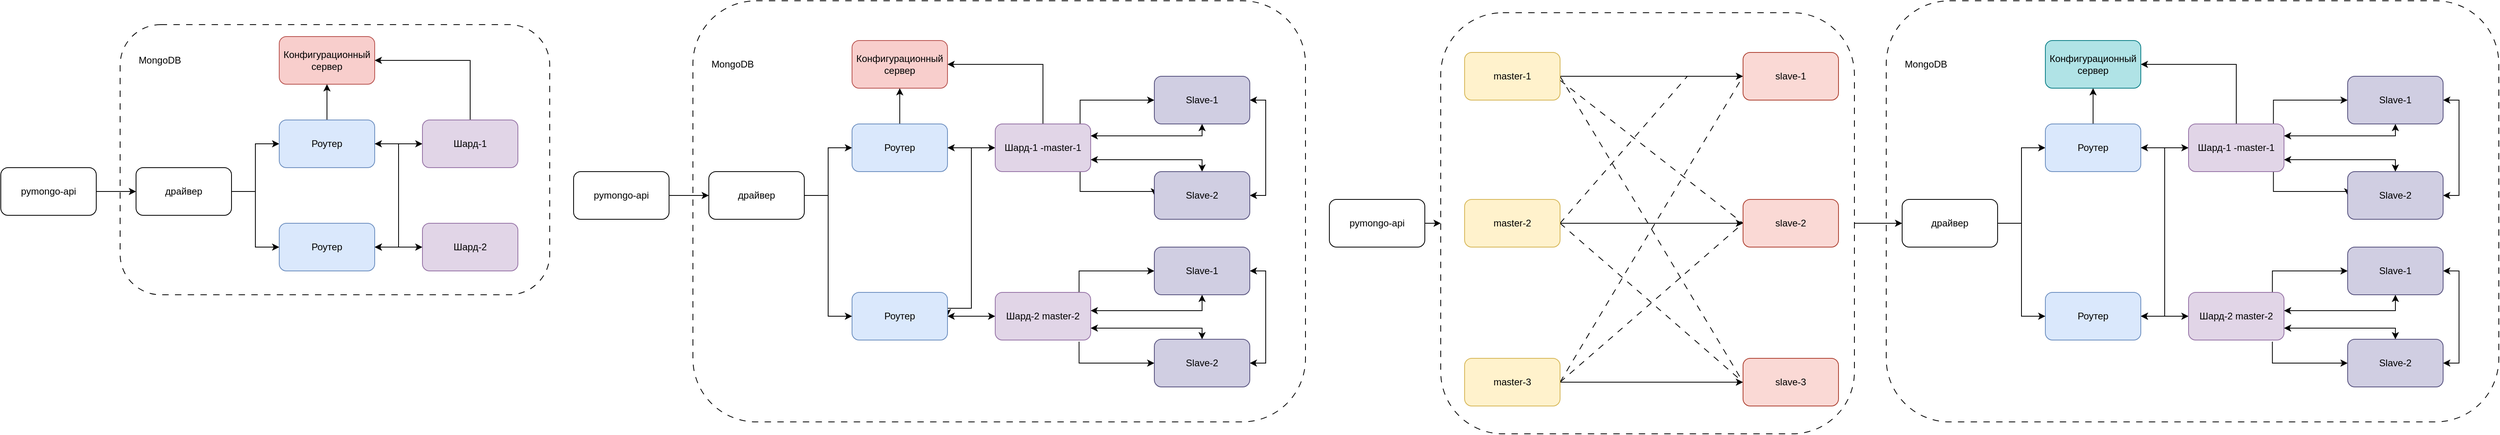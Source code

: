 <mxfile version="28.0.5">
  <diagram name="Page-1" id="-H_mtQnk-PTXWXPvYvuk">
    <mxGraphModel dx="2084" dy="1260" grid="1" gridSize="10" guides="1" tooltips="1" connect="1" arrows="1" fold="1" page="1" pageScale="1" pageWidth="1169" pageHeight="827" math="0" shadow="0">
      <root>
        <mxCell id="0" />
        <mxCell id="1" parent="0" />
        <mxCell id="wrTS2ag3K-Q0ujI1VsMi-19" value="" style="rounded=1;whiteSpace=wrap;html=1;fillColor=none;dashed=1;dashPattern=8 8;" vertex="1" parent="1">
          <mxGeometry x="870" y="110" width="770" height="530" as="geometry" />
        </mxCell>
        <mxCell id="wrTS2ag3K-Q0ujI1VsMi-2" value="" style="rounded=1;whiteSpace=wrap;html=1;fillColor=none;dashed=1;dashPattern=8 8;" vertex="1" parent="1">
          <mxGeometry x="150" y="140" width="540" height="340" as="geometry" />
        </mxCell>
        <mxCell id="zA23MoTUsTF4_91t8viU-3" value="pymongo-api" style="rounded=1;whiteSpace=wrap;html=1;" parent="1" vertex="1">
          <mxGeometry y="320" width="120" height="60" as="geometry" />
        </mxCell>
        <mxCell id="zA23MoTUsTF4_91t8viU-4" style="edgeStyle=orthogonalEdgeStyle;rounded=0;orthogonalLoop=1;jettySize=auto;html=1;exitX=1;exitY=0.5;exitDx=0;exitDy=0;entryX=0;entryY=0.5;entryDx=0;entryDy=0;" parent="1" source="wrTS2ag3K-Q0ujI1VsMi-7" target="wrTS2ag3K-Q0ujI1VsMi-4" edge="1">
          <mxGeometry relative="1" as="geometry">
            <mxPoint x="340" y="190" as="targetPoint" />
          </mxGeometry>
        </mxCell>
        <mxCell id="wrTS2ag3K-Q0ujI1VsMi-1" value="Конфигурационный сервер" style="rounded=1;whiteSpace=wrap;html=1;fillColor=#f8cecc;strokeColor=#b85450;" vertex="1" parent="1">
          <mxGeometry x="350" y="155" width="120" height="60" as="geometry" />
        </mxCell>
        <mxCell id="wrTS2ag3K-Q0ujI1VsMi-6" style="edgeStyle=orthogonalEdgeStyle;rounded=0;orthogonalLoop=1;jettySize=auto;html=1;exitX=1;exitY=0.5;exitDx=0;exitDy=0;entryX=1;entryY=0.5;entryDx=0;entryDy=0;" edge="1" parent="1" source="wrTS2ag3K-Q0ujI1VsMi-4" target="wrTS2ag3K-Q0ujI1VsMi-5">
          <mxGeometry relative="1" as="geometry">
            <mxPoint x="470" y="399" as="targetPoint" />
            <Array as="points">
              <mxPoint x="500" y="290" />
              <mxPoint x="500" y="420" />
            </Array>
          </mxGeometry>
        </mxCell>
        <mxCell id="wrTS2ag3K-Q0ujI1VsMi-18" style="edgeStyle=orthogonalEdgeStyle;rounded=0;orthogonalLoop=1;jettySize=auto;html=1;entryX=0.5;entryY=1;entryDx=0;entryDy=0;" edge="1" parent="1" source="wrTS2ag3K-Q0ujI1VsMi-4" target="wrTS2ag3K-Q0ujI1VsMi-1">
          <mxGeometry relative="1" as="geometry" />
        </mxCell>
        <mxCell id="wrTS2ag3K-Q0ujI1VsMi-4" value="Роутер" style="rounded=1;whiteSpace=wrap;html=1;fillColor=#dae8fc;strokeColor=#6c8ebf;" vertex="1" parent="1">
          <mxGeometry x="350" y="260" width="120" height="60" as="geometry" />
        </mxCell>
        <mxCell id="wrTS2ag3K-Q0ujI1VsMi-5" value="Роутер" style="rounded=1;whiteSpace=wrap;html=1;fillColor=#dae8fc;strokeColor=#6c8ebf;" vertex="1" parent="1">
          <mxGeometry x="350" y="390" width="120" height="60" as="geometry" />
        </mxCell>
        <mxCell id="wrTS2ag3K-Q0ujI1VsMi-9" value="MongoDB" style="text;html=1;align=center;verticalAlign=middle;whiteSpace=wrap;rounded=0;" vertex="1" parent="1">
          <mxGeometry x="170" y="170" width="60" height="30" as="geometry" />
        </mxCell>
        <mxCell id="wrTS2ag3K-Q0ujI1VsMi-10" value="" style="edgeStyle=orthogonalEdgeStyle;rounded=0;orthogonalLoop=1;jettySize=auto;html=1;exitX=1;exitY=0.5;exitDx=0;exitDy=0;entryX=0;entryY=0.5;entryDx=0;entryDy=0;entryPerimeter=0;" edge="1" parent="1" source="zA23MoTUsTF4_91t8viU-3" target="wrTS2ag3K-Q0ujI1VsMi-7">
          <mxGeometry relative="1" as="geometry">
            <mxPoint x="-10" y="324" as="sourcePoint" />
            <mxPoint x="340" y="190" as="targetPoint" />
          </mxGeometry>
        </mxCell>
        <mxCell id="wrTS2ag3K-Q0ujI1VsMi-11" style="edgeStyle=orthogonalEdgeStyle;rounded=0;orthogonalLoop=1;jettySize=auto;html=1;exitX=1;exitY=0.5;exitDx=0;exitDy=0;entryX=0;entryY=0.5;entryDx=0;entryDy=0;" edge="1" parent="1" source="wrTS2ag3K-Q0ujI1VsMi-7" target="wrTS2ag3K-Q0ujI1VsMi-5">
          <mxGeometry relative="1" as="geometry" />
        </mxCell>
        <mxCell id="wrTS2ag3K-Q0ujI1VsMi-7" value="драйвер" style="rounded=1;whiteSpace=wrap;html=1;" vertex="1" parent="1">
          <mxGeometry x="170" y="320" width="120" height="60" as="geometry" />
        </mxCell>
        <mxCell id="wrTS2ag3K-Q0ujI1VsMi-16" style="edgeStyle=orthogonalEdgeStyle;rounded=0;orthogonalLoop=1;jettySize=auto;html=1;entryX=1;entryY=0.5;entryDx=0;entryDy=0;startArrow=classic;startFill=1;" edge="1" parent="1" source="wrTS2ag3K-Q0ujI1VsMi-12" target="wrTS2ag3K-Q0ujI1VsMi-4">
          <mxGeometry relative="1" as="geometry" />
        </mxCell>
        <mxCell id="wrTS2ag3K-Q0ujI1VsMi-17" style="edgeStyle=orthogonalEdgeStyle;rounded=0;orthogonalLoop=1;jettySize=auto;html=1;exitX=0.5;exitY=0;exitDx=0;exitDy=0;entryX=1;entryY=0.5;entryDx=0;entryDy=0;" edge="1" parent="1" source="wrTS2ag3K-Q0ujI1VsMi-12" target="wrTS2ag3K-Q0ujI1VsMi-1">
          <mxGeometry relative="1" as="geometry" />
        </mxCell>
        <mxCell id="wrTS2ag3K-Q0ujI1VsMi-12" value="Шард-1" style="rounded=1;whiteSpace=wrap;html=1;fillColor=#e1d5e7;strokeColor=#9673a6;" vertex="1" parent="1">
          <mxGeometry x="530" y="260" width="120" height="60" as="geometry" />
        </mxCell>
        <mxCell id="wrTS2ag3K-Q0ujI1VsMi-15" style="edgeStyle=orthogonalEdgeStyle;rounded=0;orthogonalLoop=1;jettySize=auto;html=1;exitX=0;exitY=0.5;exitDx=0;exitDy=0;entryX=1;entryY=0.5;entryDx=0;entryDy=0;startArrow=classic;startFill=1;" edge="1" parent="1" source="wrTS2ag3K-Q0ujI1VsMi-13" target="wrTS2ag3K-Q0ujI1VsMi-5">
          <mxGeometry relative="1" as="geometry" />
        </mxCell>
        <mxCell id="wrTS2ag3K-Q0ujI1VsMi-13" value="Шард-2" style="rounded=1;whiteSpace=wrap;html=1;fillColor=#e1d5e7;strokeColor=#9673a6;" vertex="1" parent="1">
          <mxGeometry x="530" y="390" width="120" height="60" as="geometry" />
        </mxCell>
        <mxCell id="wrTS2ag3K-Q0ujI1VsMi-20" value="pymongo-api" style="rounded=1;whiteSpace=wrap;html=1;" vertex="1" parent="1">
          <mxGeometry x="720" y="325" width="120" height="60" as="geometry" />
        </mxCell>
        <mxCell id="wrTS2ag3K-Q0ujI1VsMi-21" style="edgeStyle=orthogonalEdgeStyle;rounded=0;orthogonalLoop=1;jettySize=auto;html=1;exitX=1;exitY=0.5;exitDx=0;exitDy=0;entryX=0;entryY=0.5;entryDx=0;entryDy=0;" edge="1" parent="1" source="wrTS2ag3K-Q0ujI1VsMi-30" target="wrTS2ag3K-Q0ujI1VsMi-25">
          <mxGeometry relative="1" as="geometry">
            <mxPoint x="1060" y="195" as="targetPoint" />
          </mxGeometry>
        </mxCell>
        <mxCell id="wrTS2ag3K-Q0ujI1VsMi-22" value="Конфигурационный сервер" style="rounded=1;whiteSpace=wrap;html=1;fillColor=#f8cecc;strokeColor=#b85450;" vertex="1" parent="1">
          <mxGeometry x="1070" y="160" width="120" height="60" as="geometry" />
        </mxCell>
        <mxCell id="wrTS2ag3K-Q0ujI1VsMi-23" style="edgeStyle=orthogonalEdgeStyle;rounded=0;orthogonalLoop=1;jettySize=auto;html=1;exitX=1;exitY=0.5;exitDx=0;exitDy=0;entryX=1;entryY=0.5;entryDx=0;entryDy=0;" edge="1" parent="1" source="wrTS2ag3K-Q0ujI1VsMi-25" target="wrTS2ag3K-Q0ujI1VsMi-26">
          <mxGeometry relative="1" as="geometry">
            <mxPoint x="1190" y="404" as="targetPoint" />
            <Array as="points">
              <mxPoint x="1220" y="295" />
              <mxPoint x="1220" y="497" />
            </Array>
          </mxGeometry>
        </mxCell>
        <mxCell id="wrTS2ag3K-Q0ujI1VsMi-24" style="edgeStyle=orthogonalEdgeStyle;rounded=0;orthogonalLoop=1;jettySize=auto;html=1;entryX=0.5;entryY=1;entryDx=0;entryDy=0;" edge="1" parent="1" source="wrTS2ag3K-Q0ujI1VsMi-25" target="wrTS2ag3K-Q0ujI1VsMi-22">
          <mxGeometry relative="1" as="geometry" />
        </mxCell>
        <mxCell id="wrTS2ag3K-Q0ujI1VsMi-25" value="Роутер" style="rounded=1;whiteSpace=wrap;html=1;fillColor=#dae8fc;strokeColor=#6c8ebf;" vertex="1" parent="1">
          <mxGeometry x="1070" y="265" width="120" height="60" as="geometry" />
        </mxCell>
        <mxCell id="wrTS2ag3K-Q0ujI1VsMi-26" value="Роутер" style="rounded=1;whiteSpace=wrap;html=1;fillColor=#dae8fc;strokeColor=#6c8ebf;" vertex="1" parent="1">
          <mxGeometry x="1070" y="477" width="120" height="60" as="geometry" />
        </mxCell>
        <mxCell id="wrTS2ag3K-Q0ujI1VsMi-27" value="MongoDB" style="text;html=1;align=center;verticalAlign=middle;whiteSpace=wrap;rounded=0;" vertex="1" parent="1">
          <mxGeometry x="890" y="175" width="60" height="30" as="geometry" />
        </mxCell>
        <mxCell id="wrTS2ag3K-Q0ujI1VsMi-28" value="" style="edgeStyle=orthogonalEdgeStyle;rounded=0;orthogonalLoop=1;jettySize=auto;html=1;exitX=1;exitY=0.5;exitDx=0;exitDy=0;entryX=0;entryY=0.5;entryDx=0;entryDy=0;entryPerimeter=0;" edge="1" parent="1" source="wrTS2ag3K-Q0ujI1VsMi-20" target="wrTS2ag3K-Q0ujI1VsMi-30">
          <mxGeometry relative="1" as="geometry">
            <mxPoint x="710" y="329" as="sourcePoint" />
            <mxPoint x="1060" y="195" as="targetPoint" />
          </mxGeometry>
        </mxCell>
        <mxCell id="wrTS2ag3K-Q0ujI1VsMi-29" style="edgeStyle=orthogonalEdgeStyle;rounded=0;orthogonalLoop=1;jettySize=auto;html=1;exitX=1;exitY=0.5;exitDx=0;exitDy=0;entryX=0;entryY=0.5;entryDx=0;entryDy=0;" edge="1" parent="1" source="wrTS2ag3K-Q0ujI1VsMi-30" target="wrTS2ag3K-Q0ujI1VsMi-26">
          <mxGeometry relative="1" as="geometry" />
        </mxCell>
        <mxCell id="wrTS2ag3K-Q0ujI1VsMi-30" value="драйвер" style="rounded=1;whiteSpace=wrap;html=1;" vertex="1" parent="1">
          <mxGeometry x="890" y="325" width="120" height="60" as="geometry" />
        </mxCell>
        <mxCell id="wrTS2ag3K-Q0ujI1VsMi-31" style="edgeStyle=orthogonalEdgeStyle;rounded=0;orthogonalLoop=1;jettySize=auto;html=1;entryX=1;entryY=0.5;entryDx=0;entryDy=0;startArrow=classic;startFill=1;" edge="1" parent="1" source="wrTS2ag3K-Q0ujI1VsMi-33" target="wrTS2ag3K-Q0ujI1VsMi-25">
          <mxGeometry relative="1" as="geometry" />
        </mxCell>
        <mxCell id="wrTS2ag3K-Q0ujI1VsMi-32" style="edgeStyle=orthogonalEdgeStyle;rounded=0;orthogonalLoop=1;jettySize=auto;html=1;exitX=0.5;exitY=0;exitDx=0;exitDy=0;entryX=1;entryY=0.5;entryDx=0;entryDy=0;" edge="1" parent="1" source="wrTS2ag3K-Q0ujI1VsMi-33" target="wrTS2ag3K-Q0ujI1VsMi-22">
          <mxGeometry relative="1" as="geometry" />
        </mxCell>
        <mxCell id="wrTS2ag3K-Q0ujI1VsMi-43" style="edgeStyle=orthogonalEdgeStyle;rounded=0;orthogonalLoop=1;jettySize=auto;html=1;entryX=0;entryY=0.5;entryDx=0;entryDy=0;exitX=0.889;exitY=0.022;exitDx=0;exitDy=0;exitPerimeter=0;" edge="1" parent="1" source="wrTS2ag3K-Q0ujI1VsMi-33" target="wrTS2ag3K-Q0ujI1VsMi-41">
          <mxGeometry relative="1" as="geometry">
            <Array as="points">
              <mxPoint x="1357" y="235" />
            </Array>
          </mxGeometry>
        </mxCell>
        <mxCell id="wrTS2ag3K-Q0ujI1VsMi-44" style="edgeStyle=orthogonalEdgeStyle;rounded=0;orthogonalLoop=1;jettySize=auto;html=1;entryX=0;entryY=0.5;entryDx=0;entryDy=0;exitX=0.889;exitY=0.978;exitDx=0;exitDy=0;exitPerimeter=0;" edge="1" parent="1" source="wrTS2ag3K-Q0ujI1VsMi-33" target="wrTS2ag3K-Q0ujI1VsMi-42">
          <mxGeometry relative="1" as="geometry">
            <Array as="points">
              <mxPoint x="1357" y="350" />
            </Array>
          </mxGeometry>
        </mxCell>
        <mxCell id="wrTS2ag3K-Q0ujI1VsMi-33" value="Шард-1 -master-1" style="rounded=1;whiteSpace=wrap;html=1;fillColor=#e1d5e7;strokeColor=#9673a6;" vertex="1" parent="1">
          <mxGeometry x="1250" y="265" width="120" height="60" as="geometry" />
        </mxCell>
        <mxCell id="wrTS2ag3K-Q0ujI1VsMi-34" style="edgeStyle=orthogonalEdgeStyle;rounded=0;orthogonalLoop=1;jettySize=auto;html=1;exitX=0;exitY=0.5;exitDx=0;exitDy=0;entryX=1;entryY=0.5;entryDx=0;entryDy=0;startArrow=classic;startFill=1;" edge="1" parent="1" source="wrTS2ag3K-Q0ujI1VsMi-35" target="wrTS2ag3K-Q0ujI1VsMi-26">
          <mxGeometry relative="1" as="geometry" />
        </mxCell>
        <mxCell id="wrTS2ag3K-Q0ujI1VsMi-39" style="edgeStyle=orthogonalEdgeStyle;rounded=0;orthogonalLoop=1;jettySize=auto;html=1;exitX=0.878;exitY=0.011;exitDx=0;exitDy=0;entryX=0;entryY=0.5;entryDx=0;entryDy=0;exitPerimeter=0;" edge="1" parent="1" source="wrTS2ag3K-Q0ujI1VsMi-35" target="wrTS2ag3K-Q0ujI1VsMi-37">
          <mxGeometry relative="1" as="geometry" />
        </mxCell>
        <mxCell id="wrTS2ag3K-Q0ujI1VsMi-40" style="edgeStyle=orthogonalEdgeStyle;rounded=0;orthogonalLoop=1;jettySize=auto;html=1;entryX=0;entryY=0.5;entryDx=0;entryDy=0;exitX=0.878;exitY=1.033;exitDx=0;exitDy=0;exitPerimeter=0;" edge="1" parent="1" source="wrTS2ag3K-Q0ujI1VsMi-35" target="wrTS2ag3K-Q0ujI1VsMi-38">
          <mxGeometry relative="1" as="geometry">
            <Array as="points">
              <mxPoint x="1355" y="566" />
            </Array>
          </mxGeometry>
        </mxCell>
        <mxCell id="wrTS2ag3K-Q0ujI1VsMi-35" value="Шард-2 master-2" style="rounded=1;whiteSpace=wrap;html=1;fillColor=#e1d5e7;strokeColor=#9673a6;" vertex="1" parent="1">
          <mxGeometry x="1250" y="477" width="120" height="60" as="geometry" />
        </mxCell>
        <mxCell id="wrTS2ag3K-Q0ujI1VsMi-70" style="edgeStyle=orthogonalEdgeStyle;rounded=0;orthogonalLoop=1;jettySize=auto;html=1;exitX=1;exitY=0.5;exitDx=0;exitDy=0;entryX=1;entryY=0.5;entryDx=0;entryDy=0;startArrow=classic;startFill=1;" edge="1" parent="1" source="wrTS2ag3K-Q0ujI1VsMi-37" target="wrTS2ag3K-Q0ujI1VsMi-38">
          <mxGeometry relative="1" as="geometry" />
        </mxCell>
        <mxCell id="wrTS2ag3K-Q0ujI1VsMi-73" style="edgeStyle=orthogonalEdgeStyle;rounded=0;orthogonalLoop=1;jettySize=auto;html=1;exitX=0.5;exitY=1;exitDx=0;exitDy=0;startArrow=classic;startFill=1;" edge="1" parent="1" source="wrTS2ag3K-Q0ujI1VsMi-37">
          <mxGeometry relative="1" as="geometry">
            <mxPoint x="1370" y="500" as="targetPoint" />
            <Array as="points">
              <mxPoint x="1510" y="500" />
              <mxPoint x="1370" y="500" />
            </Array>
          </mxGeometry>
        </mxCell>
        <mxCell id="wrTS2ag3K-Q0ujI1VsMi-37" value="Slave-1" style="rounded=1;whiteSpace=wrap;html=1;fillColor=#d0cee2;strokeColor=#56517e;" vertex="1" parent="1">
          <mxGeometry x="1450" y="420" width="120" height="60" as="geometry" />
        </mxCell>
        <mxCell id="wrTS2ag3K-Q0ujI1VsMi-72" style="edgeStyle=orthogonalEdgeStyle;rounded=0;orthogonalLoop=1;jettySize=auto;html=1;exitX=0.5;exitY=0;exitDx=0;exitDy=0;entryX=1;entryY=0.75;entryDx=0;entryDy=0;startArrow=classic;startFill=1;" edge="1" parent="1" source="wrTS2ag3K-Q0ujI1VsMi-38" target="wrTS2ag3K-Q0ujI1VsMi-35">
          <mxGeometry relative="1" as="geometry">
            <Array as="points">
              <mxPoint x="1510" y="522" />
            </Array>
          </mxGeometry>
        </mxCell>
        <mxCell id="wrTS2ag3K-Q0ujI1VsMi-38" value="Slave-2" style="rounded=1;whiteSpace=wrap;html=1;fillColor=#d0cee2;strokeColor=#56517e;" vertex="1" parent="1">
          <mxGeometry x="1450" y="536" width="120" height="60" as="geometry" />
        </mxCell>
        <mxCell id="wrTS2ag3K-Q0ujI1VsMi-71" style="edgeStyle=orthogonalEdgeStyle;rounded=0;orthogonalLoop=1;jettySize=auto;html=1;exitX=1;exitY=0.5;exitDx=0;exitDy=0;entryX=1;entryY=0.5;entryDx=0;entryDy=0;startArrow=classic;startFill=1;" edge="1" parent="1" source="wrTS2ag3K-Q0ujI1VsMi-41" target="wrTS2ag3K-Q0ujI1VsMi-42">
          <mxGeometry relative="1" as="geometry" />
        </mxCell>
        <mxCell id="wrTS2ag3K-Q0ujI1VsMi-75" style="edgeStyle=orthogonalEdgeStyle;rounded=0;orthogonalLoop=1;jettySize=auto;html=1;entryX=1;entryY=0.25;entryDx=0;entryDy=0;exitX=0.5;exitY=1;exitDx=0;exitDy=0;exitPerimeter=0;startArrow=classic;startFill=1;" edge="1" parent="1" source="wrTS2ag3K-Q0ujI1VsMi-41" target="wrTS2ag3K-Q0ujI1VsMi-33">
          <mxGeometry relative="1" as="geometry">
            <Array as="points">
              <mxPoint x="1510" y="280" />
            </Array>
          </mxGeometry>
        </mxCell>
        <mxCell id="wrTS2ag3K-Q0ujI1VsMi-41" value="Slave-1" style="rounded=1;whiteSpace=wrap;html=1;fillColor=#d0cee2;strokeColor=#56517e;" vertex="1" parent="1">
          <mxGeometry x="1450" y="205" width="120" height="60" as="geometry" />
        </mxCell>
        <mxCell id="wrTS2ag3K-Q0ujI1VsMi-76" style="edgeStyle=orthogonalEdgeStyle;rounded=0;orthogonalLoop=1;jettySize=auto;html=1;entryX=1;entryY=0.75;entryDx=0;entryDy=0;exitX=0.5;exitY=0;exitDx=0;exitDy=0;startArrow=classic;startFill=1;" edge="1" parent="1" source="wrTS2ag3K-Q0ujI1VsMi-42" target="wrTS2ag3K-Q0ujI1VsMi-33">
          <mxGeometry relative="1" as="geometry">
            <Array as="points">
              <mxPoint x="1510" y="310" />
            </Array>
          </mxGeometry>
        </mxCell>
        <mxCell id="wrTS2ag3K-Q0ujI1VsMi-42" value="Slave-2" style="rounded=1;whiteSpace=wrap;html=1;fillColor=#d0cee2;strokeColor=#56517e;" vertex="1" parent="1">
          <mxGeometry x="1450" y="325" width="120" height="60" as="geometry" />
        </mxCell>
        <mxCell id="wrTS2ag3K-Q0ujI1VsMi-77" value="" style="rounded=1;whiteSpace=wrap;html=1;fillColor=none;dashed=1;dashPattern=8 8;" vertex="1" parent="1">
          <mxGeometry x="2370" y="110" width="770" height="530" as="geometry" />
        </mxCell>
        <mxCell id="wrTS2ag3K-Q0ujI1VsMi-78" value="pymongo-api" style="rounded=1;whiteSpace=wrap;html=1;" vertex="1" parent="1">
          <mxGeometry x="1670" y="360" width="120" height="60" as="geometry" />
        </mxCell>
        <mxCell id="wrTS2ag3K-Q0ujI1VsMi-79" style="edgeStyle=orthogonalEdgeStyle;rounded=0;orthogonalLoop=1;jettySize=auto;html=1;exitX=1;exitY=0.5;exitDx=0;exitDy=0;entryX=0;entryY=0.5;entryDx=0;entryDy=0;" edge="1" parent="1" source="wrTS2ag3K-Q0ujI1VsMi-88" target="wrTS2ag3K-Q0ujI1VsMi-83">
          <mxGeometry relative="1" as="geometry">
            <mxPoint x="2560" y="195" as="targetPoint" />
          </mxGeometry>
        </mxCell>
        <mxCell id="wrTS2ag3K-Q0ujI1VsMi-80" value="Конфигурационный сервер" style="rounded=1;whiteSpace=wrap;html=1;fillColor=#b0e3e6;strokeColor=#0e8088;" vertex="1" parent="1">
          <mxGeometry x="2570" y="160" width="120" height="60" as="geometry" />
        </mxCell>
        <mxCell id="wrTS2ag3K-Q0ujI1VsMi-81" style="edgeStyle=orthogonalEdgeStyle;rounded=0;orthogonalLoop=1;jettySize=auto;html=1;exitX=1;exitY=0.5;exitDx=0;exitDy=0;entryX=1;entryY=0.5;entryDx=0;entryDy=0;" edge="1" parent="1" source="wrTS2ag3K-Q0ujI1VsMi-83" target="wrTS2ag3K-Q0ujI1VsMi-84">
          <mxGeometry relative="1" as="geometry">
            <mxPoint x="2690" y="404" as="targetPoint" />
            <Array as="points">
              <mxPoint x="2720" y="295" />
              <mxPoint x="2720" y="507" />
            </Array>
          </mxGeometry>
        </mxCell>
        <mxCell id="wrTS2ag3K-Q0ujI1VsMi-82" style="edgeStyle=orthogonalEdgeStyle;rounded=0;orthogonalLoop=1;jettySize=auto;html=1;entryX=0.5;entryY=1;entryDx=0;entryDy=0;" edge="1" parent="1" source="wrTS2ag3K-Q0ujI1VsMi-83" target="wrTS2ag3K-Q0ujI1VsMi-80">
          <mxGeometry relative="1" as="geometry" />
        </mxCell>
        <mxCell id="wrTS2ag3K-Q0ujI1VsMi-83" value="Роутер" style="rounded=1;whiteSpace=wrap;html=1;fillColor=#dae8fc;strokeColor=#6c8ebf;" vertex="1" parent="1">
          <mxGeometry x="2570" y="265" width="120" height="60" as="geometry" />
        </mxCell>
        <mxCell id="wrTS2ag3K-Q0ujI1VsMi-84" value="Роутер" style="rounded=1;whiteSpace=wrap;html=1;fillColor=#dae8fc;strokeColor=#6c8ebf;" vertex="1" parent="1">
          <mxGeometry x="2570" y="477" width="120" height="60" as="geometry" />
        </mxCell>
        <mxCell id="wrTS2ag3K-Q0ujI1VsMi-85" value="MongoDB" style="text;html=1;align=center;verticalAlign=middle;whiteSpace=wrap;rounded=0;" vertex="1" parent="1">
          <mxGeometry x="2390" y="175" width="60" height="30" as="geometry" />
        </mxCell>
        <mxCell id="wrTS2ag3K-Q0ujI1VsMi-86" value="" style="edgeStyle=orthogonalEdgeStyle;rounded=0;orthogonalLoop=1;jettySize=auto;html=1;exitX=1;exitY=0.5;exitDx=0;exitDy=0;entryX=0;entryY=0.5;entryDx=0;entryDy=0;" edge="1" parent="1" source="wrTS2ag3K-Q0ujI1VsMi-78" target="wrTS2ag3K-Q0ujI1VsMi-112">
          <mxGeometry relative="1" as="geometry">
            <mxPoint x="1660" y="359" as="sourcePoint" />
            <mxPoint x="2010" y="225" as="targetPoint" />
          </mxGeometry>
        </mxCell>
        <mxCell id="wrTS2ag3K-Q0ujI1VsMi-87" style="edgeStyle=orthogonalEdgeStyle;rounded=0;orthogonalLoop=1;jettySize=auto;html=1;exitX=1;exitY=0.5;exitDx=0;exitDy=0;entryX=0;entryY=0.5;entryDx=0;entryDy=0;" edge="1" parent="1" source="wrTS2ag3K-Q0ujI1VsMi-88" target="wrTS2ag3K-Q0ujI1VsMi-84">
          <mxGeometry relative="1" as="geometry" />
        </mxCell>
        <mxCell id="wrTS2ag3K-Q0ujI1VsMi-88" value="драйвер" style="rounded=1;whiteSpace=wrap;html=1;" vertex="1" parent="1">
          <mxGeometry x="2390" y="360" width="120" height="60" as="geometry" />
        </mxCell>
        <mxCell id="wrTS2ag3K-Q0ujI1VsMi-89" style="edgeStyle=orthogonalEdgeStyle;rounded=0;orthogonalLoop=1;jettySize=auto;html=1;entryX=1;entryY=0.5;entryDx=0;entryDy=0;startArrow=classic;startFill=1;" edge="1" parent="1" source="wrTS2ag3K-Q0ujI1VsMi-93" target="wrTS2ag3K-Q0ujI1VsMi-83">
          <mxGeometry relative="1" as="geometry" />
        </mxCell>
        <mxCell id="wrTS2ag3K-Q0ujI1VsMi-90" style="edgeStyle=orthogonalEdgeStyle;rounded=0;orthogonalLoop=1;jettySize=auto;html=1;exitX=0.5;exitY=0;exitDx=0;exitDy=0;entryX=1;entryY=0.5;entryDx=0;entryDy=0;" edge="1" parent="1" source="wrTS2ag3K-Q0ujI1VsMi-93" target="wrTS2ag3K-Q0ujI1VsMi-80">
          <mxGeometry relative="1" as="geometry" />
        </mxCell>
        <mxCell id="wrTS2ag3K-Q0ujI1VsMi-91" style="edgeStyle=orthogonalEdgeStyle;rounded=0;orthogonalLoop=1;jettySize=auto;html=1;entryX=0;entryY=0.5;entryDx=0;entryDy=0;exitX=0.889;exitY=0.022;exitDx=0;exitDy=0;exitPerimeter=0;" edge="1" parent="1" source="wrTS2ag3K-Q0ujI1VsMi-93" target="wrTS2ag3K-Q0ujI1VsMi-105">
          <mxGeometry relative="1" as="geometry">
            <Array as="points">
              <mxPoint x="2857" y="235" />
            </Array>
          </mxGeometry>
        </mxCell>
        <mxCell id="wrTS2ag3K-Q0ujI1VsMi-92" style="edgeStyle=orthogonalEdgeStyle;rounded=0;orthogonalLoop=1;jettySize=auto;html=1;entryX=0;entryY=0.5;entryDx=0;entryDy=0;exitX=0.889;exitY=0.978;exitDx=0;exitDy=0;exitPerimeter=0;" edge="1" parent="1" source="wrTS2ag3K-Q0ujI1VsMi-93" target="wrTS2ag3K-Q0ujI1VsMi-107">
          <mxGeometry relative="1" as="geometry">
            <Array as="points">
              <mxPoint x="2857" y="350" />
            </Array>
          </mxGeometry>
        </mxCell>
        <mxCell id="wrTS2ag3K-Q0ujI1VsMi-93" value="Шард-1 -master-1" style="rounded=1;whiteSpace=wrap;html=1;fillColor=#e1d5e7;strokeColor=#9673a6;" vertex="1" parent="1">
          <mxGeometry x="2750" y="265" width="120" height="60" as="geometry" />
        </mxCell>
        <mxCell id="wrTS2ag3K-Q0ujI1VsMi-94" style="edgeStyle=orthogonalEdgeStyle;rounded=0;orthogonalLoop=1;jettySize=auto;html=1;exitX=0;exitY=0.5;exitDx=0;exitDy=0;entryX=1;entryY=0.5;entryDx=0;entryDy=0;startArrow=classic;startFill=1;" edge="1" parent="1" source="wrTS2ag3K-Q0ujI1VsMi-97" target="wrTS2ag3K-Q0ujI1VsMi-84">
          <mxGeometry relative="1" as="geometry" />
        </mxCell>
        <mxCell id="wrTS2ag3K-Q0ujI1VsMi-95" style="edgeStyle=orthogonalEdgeStyle;rounded=0;orthogonalLoop=1;jettySize=auto;html=1;exitX=0.878;exitY=0.011;exitDx=0;exitDy=0;entryX=0;entryY=0.5;entryDx=0;entryDy=0;exitPerimeter=0;" edge="1" parent="1" source="wrTS2ag3K-Q0ujI1VsMi-97" target="wrTS2ag3K-Q0ujI1VsMi-100">
          <mxGeometry relative="1" as="geometry" />
        </mxCell>
        <mxCell id="wrTS2ag3K-Q0ujI1VsMi-96" style="edgeStyle=orthogonalEdgeStyle;rounded=0;orthogonalLoop=1;jettySize=auto;html=1;entryX=0;entryY=0.5;entryDx=0;entryDy=0;exitX=0.878;exitY=1.033;exitDx=0;exitDy=0;exitPerimeter=0;" edge="1" parent="1" source="wrTS2ag3K-Q0ujI1VsMi-97" target="wrTS2ag3K-Q0ujI1VsMi-102">
          <mxGeometry relative="1" as="geometry">
            <Array as="points">
              <mxPoint x="2855" y="566" />
            </Array>
          </mxGeometry>
        </mxCell>
        <mxCell id="wrTS2ag3K-Q0ujI1VsMi-97" value="Шард-2 master-2" style="rounded=1;whiteSpace=wrap;html=1;fillColor=#e1d5e7;strokeColor=#9673a6;" vertex="1" parent="1">
          <mxGeometry x="2750" y="477" width="120" height="60" as="geometry" />
        </mxCell>
        <mxCell id="wrTS2ag3K-Q0ujI1VsMi-98" style="edgeStyle=orthogonalEdgeStyle;rounded=0;orthogonalLoop=1;jettySize=auto;html=1;exitX=1;exitY=0.5;exitDx=0;exitDy=0;entryX=1;entryY=0.5;entryDx=0;entryDy=0;startArrow=classic;startFill=1;" edge="1" parent="1" source="wrTS2ag3K-Q0ujI1VsMi-100" target="wrTS2ag3K-Q0ujI1VsMi-102">
          <mxGeometry relative="1" as="geometry" />
        </mxCell>
        <mxCell id="wrTS2ag3K-Q0ujI1VsMi-99" style="edgeStyle=orthogonalEdgeStyle;rounded=0;orthogonalLoop=1;jettySize=auto;html=1;exitX=0.5;exitY=1;exitDx=0;exitDy=0;startArrow=classic;startFill=1;" edge="1" parent="1" source="wrTS2ag3K-Q0ujI1VsMi-100">
          <mxGeometry relative="1" as="geometry">
            <mxPoint x="2870" y="500" as="targetPoint" />
            <Array as="points">
              <mxPoint x="3010" y="500" />
              <mxPoint x="2870" y="500" />
            </Array>
          </mxGeometry>
        </mxCell>
        <mxCell id="wrTS2ag3K-Q0ujI1VsMi-100" value="Slave-1" style="rounded=1;whiteSpace=wrap;html=1;fillColor=#d0cee2;strokeColor=#56517e;" vertex="1" parent="1">
          <mxGeometry x="2950" y="420" width="120" height="60" as="geometry" />
        </mxCell>
        <mxCell id="wrTS2ag3K-Q0ujI1VsMi-101" style="edgeStyle=orthogonalEdgeStyle;rounded=0;orthogonalLoop=1;jettySize=auto;html=1;exitX=0.5;exitY=0;exitDx=0;exitDy=0;entryX=1;entryY=0.75;entryDx=0;entryDy=0;startArrow=classic;startFill=1;" edge="1" parent="1" source="wrTS2ag3K-Q0ujI1VsMi-102" target="wrTS2ag3K-Q0ujI1VsMi-97">
          <mxGeometry relative="1" as="geometry">
            <Array as="points">
              <mxPoint x="3010" y="522" />
            </Array>
          </mxGeometry>
        </mxCell>
        <mxCell id="wrTS2ag3K-Q0ujI1VsMi-102" value="Slave-2" style="rounded=1;whiteSpace=wrap;html=1;fillColor=#d0cee2;strokeColor=#56517e;" vertex="1" parent="1">
          <mxGeometry x="2950" y="536" width="120" height="60" as="geometry" />
        </mxCell>
        <mxCell id="wrTS2ag3K-Q0ujI1VsMi-103" style="edgeStyle=orthogonalEdgeStyle;rounded=0;orthogonalLoop=1;jettySize=auto;html=1;exitX=1;exitY=0.5;exitDx=0;exitDy=0;entryX=1;entryY=0.5;entryDx=0;entryDy=0;startArrow=classic;startFill=1;" edge="1" parent="1" source="wrTS2ag3K-Q0ujI1VsMi-105" target="wrTS2ag3K-Q0ujI1VsMi-107">
          <mxGeometry relative="1" as="geometry" />
        </mxCell>
        <mxCell id="wrTS2ag3K-Q0ujI1VsMi-104" style="edgeStyle=orthogonalEdgeStyle;rounded=0;orthogonalLoop=1;jettySize=auto;html=1;entryX=1;entryY=0.25;entryDx=0;entryDy=0;exitX=0.5;exitY=1;exitDx=0;exitDy=0;exitPerimeter=0;startArrow=classic;startFill=1;" edge="1" parent="1" source="wrTS2ag3K-Q0ujI1VsMi-105" target="wrTS2ag3K-Q0ujI1VsMi-93">
          <mxGeometry relative="1" as="geometry">
            <Array as="points">
              <mxPoint x="3010" y="280" />
            </Array>
          </mxGeometry>
        </mxCell>
        <mxCell id="wrTS2ag3K-Q0ujI1VsMi-105" value="Slave-1" style="rounded=1;whiteSpace=wrap;html=1;fillColor=#d0cee2;strokeColor=#56517e;" vertex="1" parent="1">
          <mxGeometry x="2950" y="205" width="120" height="60" as="geometry" />
        </mxCell>
        <mxCell id="wrTS2ag3K-Q0ujI1VsMi-106" style="edgeStyle=orthogonalEdgeStyle;rounded=0;orthogonalLoop=1;jettySize=auto;html=1;entryX=1;entryY=0.75;entryDx=0;entryDy=0;exitX=0.5;exitY=0;exitDx=0;exitDy=0;startArrow=classic;startFill=1;" edge="1" parent="1" source="wrTS2ag3K-Q0ujI1VsMi-107" target="wrTS2ag3K-Q0ujI1VsMi-93">
          <mxGeometry relative="1" as="geometry">
            <Array as="points">
              <mxPoint x="3010" y="310" />
            </Array>
          </mxGeometry>
        </mxCell>
        <mxCell id="wrTS2ag3K-Q0ujI1VsMi-107" value="Slave-2" style="rounded=1;whiteSpace=wrap;html=1;fillColor=#d0cee2;strokeColor=#56517e;" vertex="1" parent="1">
          <mxGeometry x="2950" y="325" width="120" height="60" as="geometry" />
        </mxCell>
        <mxCell id="wrTS2ag3K-Q0ujI1VsMi-130" style="edgeStyle=orthogonalEdgeStyle;rounded=0;orthogonalLoop=1;jettySize=auto;html=1;exitX=1;exitY=0.5;exitDx=0;exitDy=0;entryX=0;entryY=0.5;entryDx=0;entryDy=0;" edge="1" parent="1" source="wrTS2ag3K-Q0ujI1VsMi-112" target="wrTS2ag3K-Q0ujI1VsMi-88">
          <mxGeometry relative="1" as="geometry" />
        </mxCell>
        <mxCell id="wrTS2ag3K-Q0ujI1VsMi-112" value="" style="rounded=1;whiteSpace=wrap;html=1;fillColor=none;dashed=1;dashPattern=8 8;" vertex="1" parent="1">
          <mxGeometry x="1810" y="125" width="520" height="530" as="geometry" />
        </mxCell>
        <mxCell id="wrTS2ag3K-Q0ujI1VsMi-122" style="edgeStyle=orthogonalEdgeStyle;rounded=0;orthogonalLoop=1;jettySize=auto;html=1;exitX=1;exitY=0.5;exitDx=0;exitDy=0;entryX=0;entryY=0.5;entryDx=0;entryDy=0;" edge="1" parent="1" source="wrTS2ag3K-Q0ujI1VsMi-113" target="wrTS2ag3K-Q0ujI1VsMi-117">
          <mxGeometry relative="1" as="geometry" />
        </mxCell>
        <mxCell id="wrTS2ag3K-Q0ujI1VsMi-124" style="rounded=0;orthogonalLoop=1;jettySize=auto;html=1;elbow=vertical;endArrow=none;endFill=0;dashed=1;dashPattern=8 8;" edge="1" parent="1">
          <mxGeometry relative="1" as="geometry">
            <mxPoint x="1960" y="210" as="sourcePoint" />
            <mxPoint x="2190" y="390" as="targetPoint" />
          </mxGeometry>
        </mxCell>
        <mxCell id="wrTS2ag3K-Q0ujI1VsMi-125" style="rounded=0;orthogonalLoop=1;jettySize=auto;html=1;exitX=1;exitY=0.5;exitDx=0;exitDy=0;dashed=1;dashPattern=8 8;strokeColor=default;align=center;verticalAlign=middle;fontFamily=Helvetica;fontSize=11;fontColor=default;labelBackgroundColor=default;elbow=vertical;endArrow=none;endFill=0;" edge="1" parent="1" source="wrTS2ag3K-Q0ujI1VsMi-113">
          <mxGeometry relative="1" as="geometry">
            <mxPoint x="2190" y="590" as="targetPoint" />
          </mxGeometry>
        </mxCell>
        <mxCell id="wrTS2ag3K-Q0ujI1VsMi-113" value="master-1" style="rounded=1;whiteSpace=wrap;html=1;fillColor=#fff2cc;strokeColor=#d6b656;" vertex="1" parent="1">
          <mxGeometry x="1840" y="175" width="120" height="60" as="geometry" />
        </mxCell>
        <mxCell id="wrTS2ag3K-Q0ujI1VsMi-121" style="edgeStyle=orthogonalEdgeStyle;rounded=0;orthogonalLoop=1;jettySize=auto;html=1;exitX=1;exitY=0.5;exitDx=0;exitDy=0;entryX=0;entryY=0.5;entryDx=0;entryDy=0;" edge="1" parent="1" source="wrTS2ag3K-Q0ujI1VsMi-115" target="wrTS2ag3K-Q0ujI1VsMi-118">
          <mxGeometry relative="1" as="geometry" />
        </mxCell>
        <mxCell id="wrTS2ag3K-Q0ujI1VsMi-126" style="rounded=0;orthogonalLoop=1;jettySize=auto;html=1;exitX=1;exitY=0.5;exitDx=0;exitDy=0;dashed=1;dashPattern=8 8;strokeColor=default;align=center;verticalAlign=middle;fontFamily=Helvetica;fontSize=11;fontColor=default;labelBackgroundColor=default;elbow=vertical;endArrow=none;endFill=0;" edge="1" parent="1" source="wrTS2ag3K-Q0ujI1VsMi-115">
          <mxGeometry relative="1" as="geometry">
            <mxPoint x="2120" y="205" as="targetPoint" />
          </mxGeometry>
        </mxCell>
        <mxCell id="wrTS2ag3K-Q0ujI1VsMi-127" style="rounded=0;orthogonalLoop=1;jettySize=auto;html=1;exitX=1;exitY=0.5;exitDx=0;exitDy=0;entryX=0;entryY=0.5;entryDx=0;entryDy=0;dashed=1;dashPattern=8 8;strokeColor=default;align=center;verticalAlign=middle;fontFamily=Helvetica;fontSize=11;fontColor=default;labelBackgroundColor=default;elbow=vertical;endArrow=none;endFill=0;" edge="1" parent="1" source="wrTS2ag3K-Q0ujI1VsMi-115" target="wrTS2ag3K-Q0ujI1VsMi-119">
          <mxGeometry relative="1" as="geometry" />
        </mxCell>
        <mxCell id="wrTS2ag3K-Q0ujI1VsMi-115" value="master-2" style="rounded=1;whiteSpace=wrap;html=1;fillColor=#fff2cc;strokeColor=#d6b656;" vertex="1" parent="1">
          <mxGeometry x="1840" y="360" width="120" height="60" as="geometry" />
        </mxCell>
        <mxCell id="wrTS2ag3K-Q0ujI1VsMi-120" style="edgeStyle=orthogonalEdgeStyle;rounded=0;orthogonalLoop=1;jettySize=auto;html=1;entryX=0;entryY=0.5;entryDx=0;entryDy=0;" edge="1" parent="1" source="wrTS2ag3K-Q0ujI1VsMi-116" target="wrTS2ag3K-Q0ujI1VsMi-119">
          <mxGeometry relative="1" as="geometry" />
        </mxCell>
        <mxCell id="wrTS2ag3K-Q0ujI1VsMi-128" style="rounded=0;orthogonalLoop=1;jettySize=auto;html=1;exitX=1;exitY=0.5;exitDx=0;exitDy=0;entryX=0;entryY=0.5;entryDx=0;entryDy=0;dashed=1;dashPattern=8 8;strokeColor=default;align=center;verticalAlign=middle;fontFamily=Helvetica;fontSize=11;fontColor=default;labelBackgroundColor=default;elbow=vertical;endArrow=none;endFill=0;" edge="1" parent="1" source="wrTS2ag3K-Q0ujI1VsMi-116" target="wrTS2ag3K-Q0ujI1VsMi-117">
          <mxGeometry relative="1" as="geometry" />
        </mxCell>
        <mxCell id="wrTS2ag3K-Q0ujI1VsMi-129" style="rounded=0;orthogonalLoop=1;jettySize=auto;html=1;exitX=1;exitY=0.5;exitDx=0;exitDy=0;dashed=1;dashPattern=8 8;strokeColor=default;align=center;verticalAlign=middle;fontFamily=Helvetica;fontSize=11;fontColor=default;labelBackgroundColor=default;elbow=vertical;endArrow=none;endFill=0;" edge="1" parent="1" source="wrTS2ag3K-Q0ujI1VsMi-116">
          <mxGeometry relative="1" as="geometry">
            <mxPoint x="2190" y="390" as="targetPoint" />
          </mxGeometry>
        </mxCell>
        <mxCell id="wrTS2ag3K-Q0ujI1VsMi-116" value="master-3" style="rounded=1;whiteSpace=wrap;html=1;fillColor=#fff2cc;strokeColor=#d6b656;" vertex="1" parent="1">
          <mxGeometry x="1840" y="560" width="120" height="60" as="geometry" />
        </mxCell>
        <mxCell id="wrTS2ag3K-Q0ujI1VsMi-117" value="slave-1" style="rounded=1;whiteSpace=wrap;html=1;fillColor=#fad9d5;strokeColor=#ae4132;" vertex="1" parent="1">
          <mxGeometry x="2190" y="175" width="120" height="60" as="geometry" />
        </mxCell>
        <mxCell id="wrTS2ag3K-Q0ujI1VsMi-118" value="slave-2" style="rounded=1;whiteSpace=wrap;html=1;fillColor=#fad9d5;strokeColor=#ae4132;" vertex="1" parent="1">
          <mxGeometry x="2190" y="360" width="120" height="60" as="geometry" />
        </mxCell>
        <mxCell id="wrTS2ag3K-Q0ujI1VsMi-119" value="slave-3" style="rounded=1;whiteSpace=wrap;html=1;fillColor=#fad9d5;strokeColor=#ae4132;" vertex="1" parent="1">
          <mxGeometry x="2190" y="560" width="120" height="60" as="geometry" />
        </mxCell>
      </root>
    </mxGraphModel>
  </diagram>
</mxfile>
